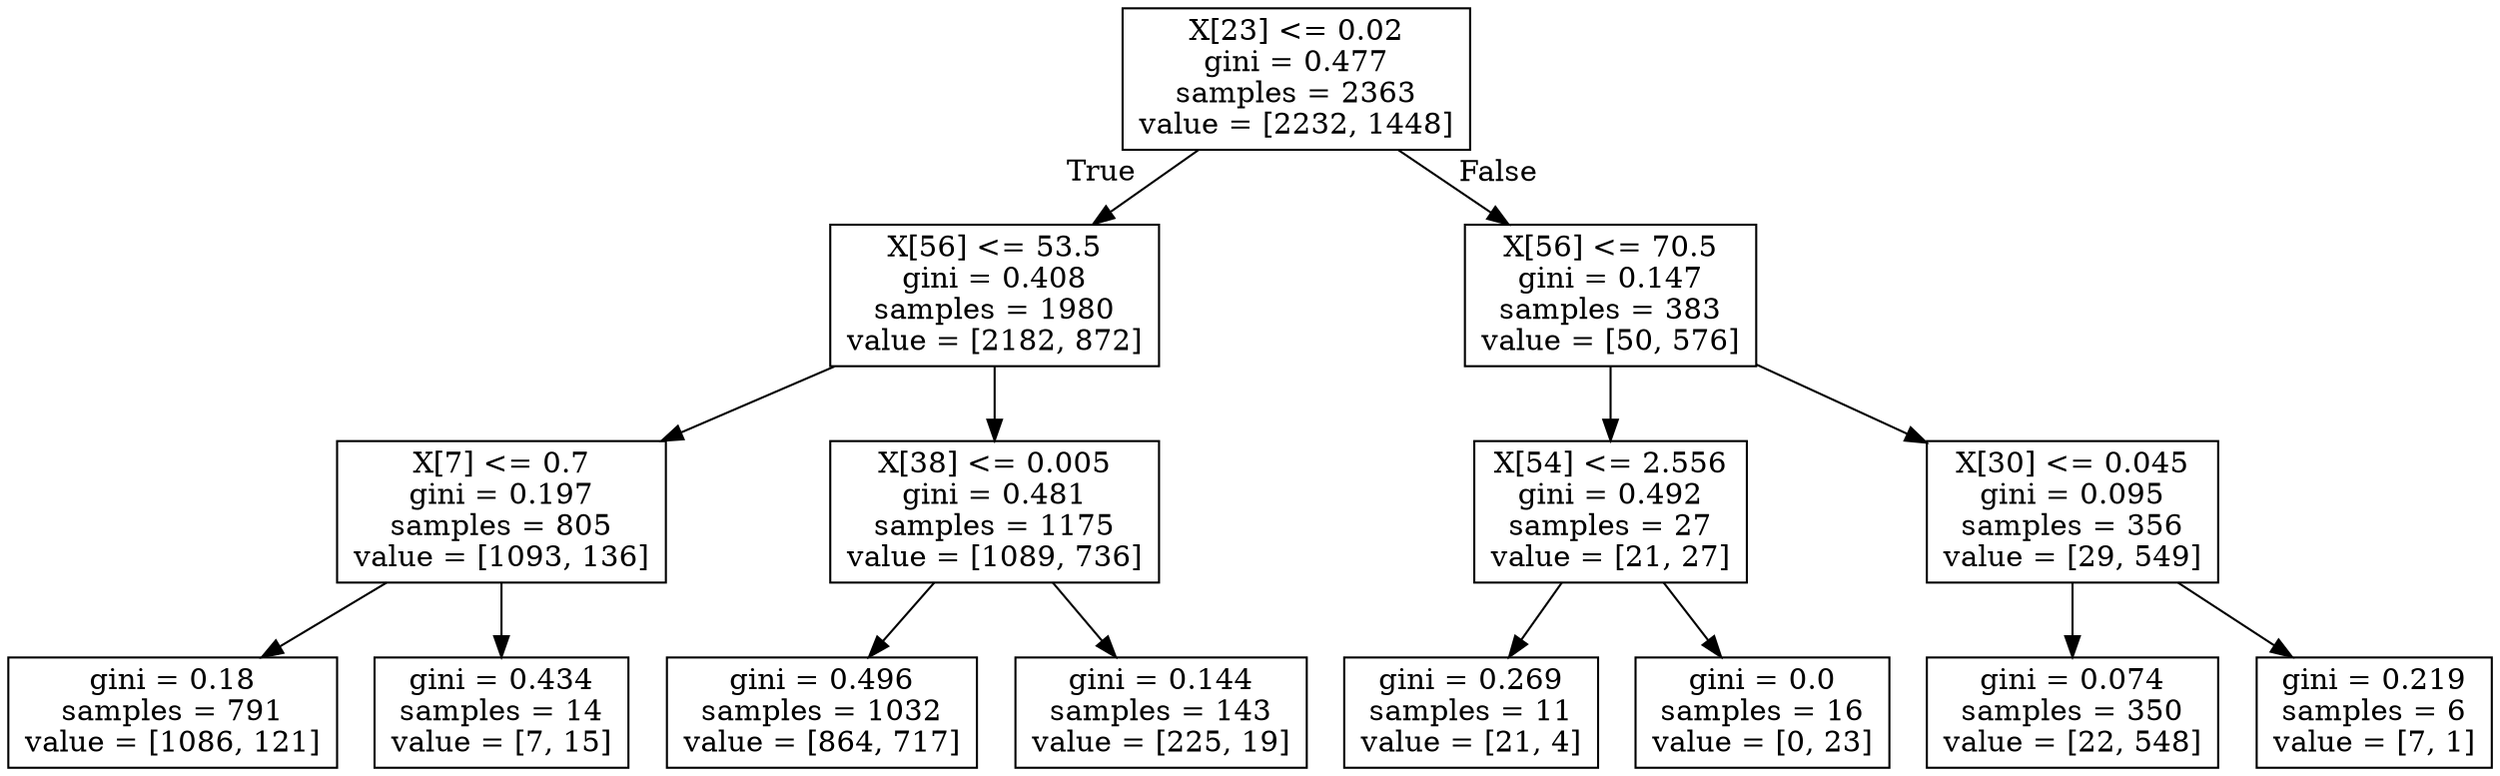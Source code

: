 digraph Tree {
node [shape=box] ;
0 [label="X[23] <= 0.02\ngini = 0.477\nsamples = 2363\nvalue = [2232, 1448]"] ;
1 [label="X[56] <= 53.5\ngini = 0.408\nsamples = 1980\nvalue = [2182, 872]"] ;
0 -> 1 [labeldistance=2.5, labelangle=45, headlabel="True"] ;
2 [label="X[7] <= 0.7\ngini = 0.197\nsamples = 805\nvalue = [1093, 136]"] ;
1 -> 2 ;
3 [label="gini = 0.18\nsamples = 791\nvalue = [1086, 121]"] ;
2 -> 3 ;
4 [label="gini = 0.434\nsamples = 14\nvalue = [7, 15]"] ;
2 -> 4 ;
5 [label="X[38] <= 0.005\ngini = 0.481\nsamples = 1175\nvalue = [1089, 736]"] ;
1 -> 5 ;
6 [label="gini = 0.496\nsamples = 1032\nvalue = [864, 717]"] ;
5 -> 6 ;
7 [label="gini = 0.144\nsamples = 143\nvalue = [225, 19]"] ;
5 -> 7 ;
8 [label="X[56] <= 70.5\ngini = 0.147\nsamples = 383\nvalue = [50, 576]"] ;
0 -> 8 [labeldistance=2.5, labelangle=-45, headlabel="False"] ;
9 [label="X[54] <= 2.556\ngini = 0.492\nsamples = 27\nvalue = [21, 27]"] ;
8 -> 9 ;
10 [label="gini = 0.269\nsamples = 11\nvalue = [21, 4]"] ;
9 -> 10 ;
11 [label="gini = 0.0\nsamples = 16\nvalue = [0, 23]"] ;
9 -> 11 ;
12 [label="X[30] <= 0.045\ngini = 0.095\nsamples = 356\nvalue = [29, 549]"] ;
8 -> 12 ;
13 [label="gini = 0.074\nsamples = 350\nvalue = [22, 548]"] ;
12 -> 13 ;
14 [label="gini = 0.219\nsamples = 6\nvalue = [7, 1]"] ;
12 -> 14 ;
}